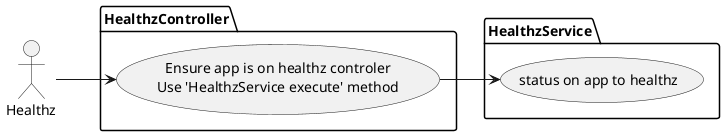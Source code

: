 @startuml useCases
left to right direction

actor Healthz as healthz
package HealthzController {
  usecase HealthzControllerUC as "Ensure app is on healthz controler
  Use 'HealthzService execute' method"
}
package HealthzService {
  usecase HealthzServiceUC as "status on app to healthz"
}
healthz --> HealthzControllerUC
HealthzControllerUC --> HealthzServiceUC
@enduml